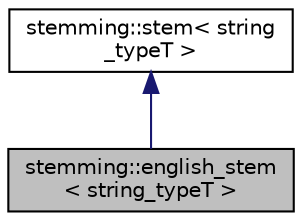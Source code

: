 digraph "stemming::english_stem&lt; string_typeT &gt;"
{
  edge [fontname="Helvetica",fontsize="10",labelfontname="Helvetica",labelfontsize="10"];
  node [fontname="Helvetica",fontsize="10",shape=record];
  Node1 [label="stemming::english_stem\l\< string_typeT \>",height=0.2,width=0.4,color="black", fillcolor="grey75", style="filled", fontcolor="black"];
  Node2 -> Node1 [dir="back",color="midnightblue",fontsize="10",style="solid",fontname="Helvetica"];
  Node2 [label="stemming::stem\< string\l_typeT \>",height=0.2,width=0.4,color="black", fillcolor="white", style="filled",URL="$classstemming_1_1stem.html",tooltip="The base class for language-specific stemmers. "];
}
